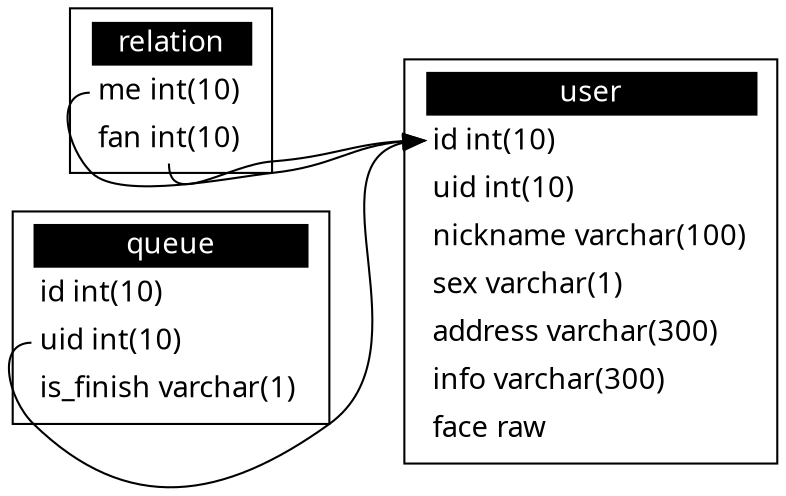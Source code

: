 digraph G {
	graph [layout=dot rankdir=LR]

    subgraph database{
        node [shape="box", fontname="OpenDyslexic"]

        user [label=<<table border="0" cellborder="0" cellpadding="3">
            <tr><td bgcolor="black" align="center" colspan="2"><font color="white">user</font></td></tr>
            <tr><td align="left" port="id">id int(10)</td></tr>
            <tr><td align="left" port="uid">uid int(10)</td></tr>
            <tr><td align="left" port="nickname">nickname varchar(100)</td></tr>
            <tr><td align="left" port="sex">sex varchar(1)</td></tr>
            <tr><td align="left" port="address">address varchar(300)</td></tr>
            <tr><td align="left" port="info">info varchar(300)</td></tr>
            <tr><td align="left" port="face">face raw</td></tr>
            </table>>]

        relation [label=<<table border="0" cellborder="0" cellpadding="3">
            <tr><td bgcolor="black" align="center" colspan="2"><font color="white">relation</font></td></tr>
            <tr><td align="left" port="me">me int(10)</td></tr>
            <tr><td align="left" port="fan">fan int(10)</td></tr>
            </table>>]


        queue [label=<<table border="0" cellborder="0" cellpadding="3">
            <tr><td bgcolor="black" align="center" colspan="2"><font color="white">queue</font></td></tr>
            <tr><td align="left" port="id">id int(10)</td></tr>
            <tr><td align="left" port="uid">uid int(10)</td></tr>
            <tr><td align="left" port="is_finish">is_finish varchar(1)</td></tr>
            </table>>]

        relation:me -> user:id
        relation:fan -> user:id
        queue:uid -> user:id
    }

//     subgraph process{
//         robot[label="Robot"]
//         weibo[label="Weibo"]
//         profile[label="Profile"]
//         fans[label="Fans"]
//         follow[label="Follow"]
//         friends[label="Friends"]
//         robot -> weibo[label="login"]
//         weibo -> profile[label="Get"]
//         weibo -> follow[label="Get"]
//         weibo -> fans[label="Get"]
//         {fans follow} -> friends
//         friends -> weibo
//     }
}
